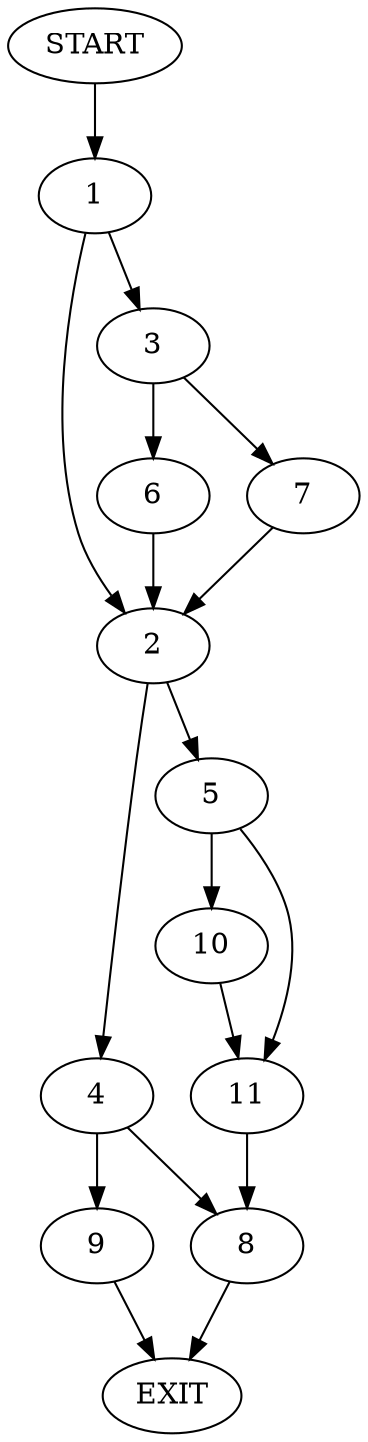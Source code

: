 digraph {
0 [label="START"]
12 [label="EXIT"]
0 -> 1
1 -> 2
1 -> 3
2 -> 4
2 -> 5
3 -> 6
3 -> 7
7 -> 2
6 -> 2
4 -> 8
4 -> 9
5 -> 10
5 -> 11
8 -> 12
9 -> 12
11 -> 8
10 -> 11
}
